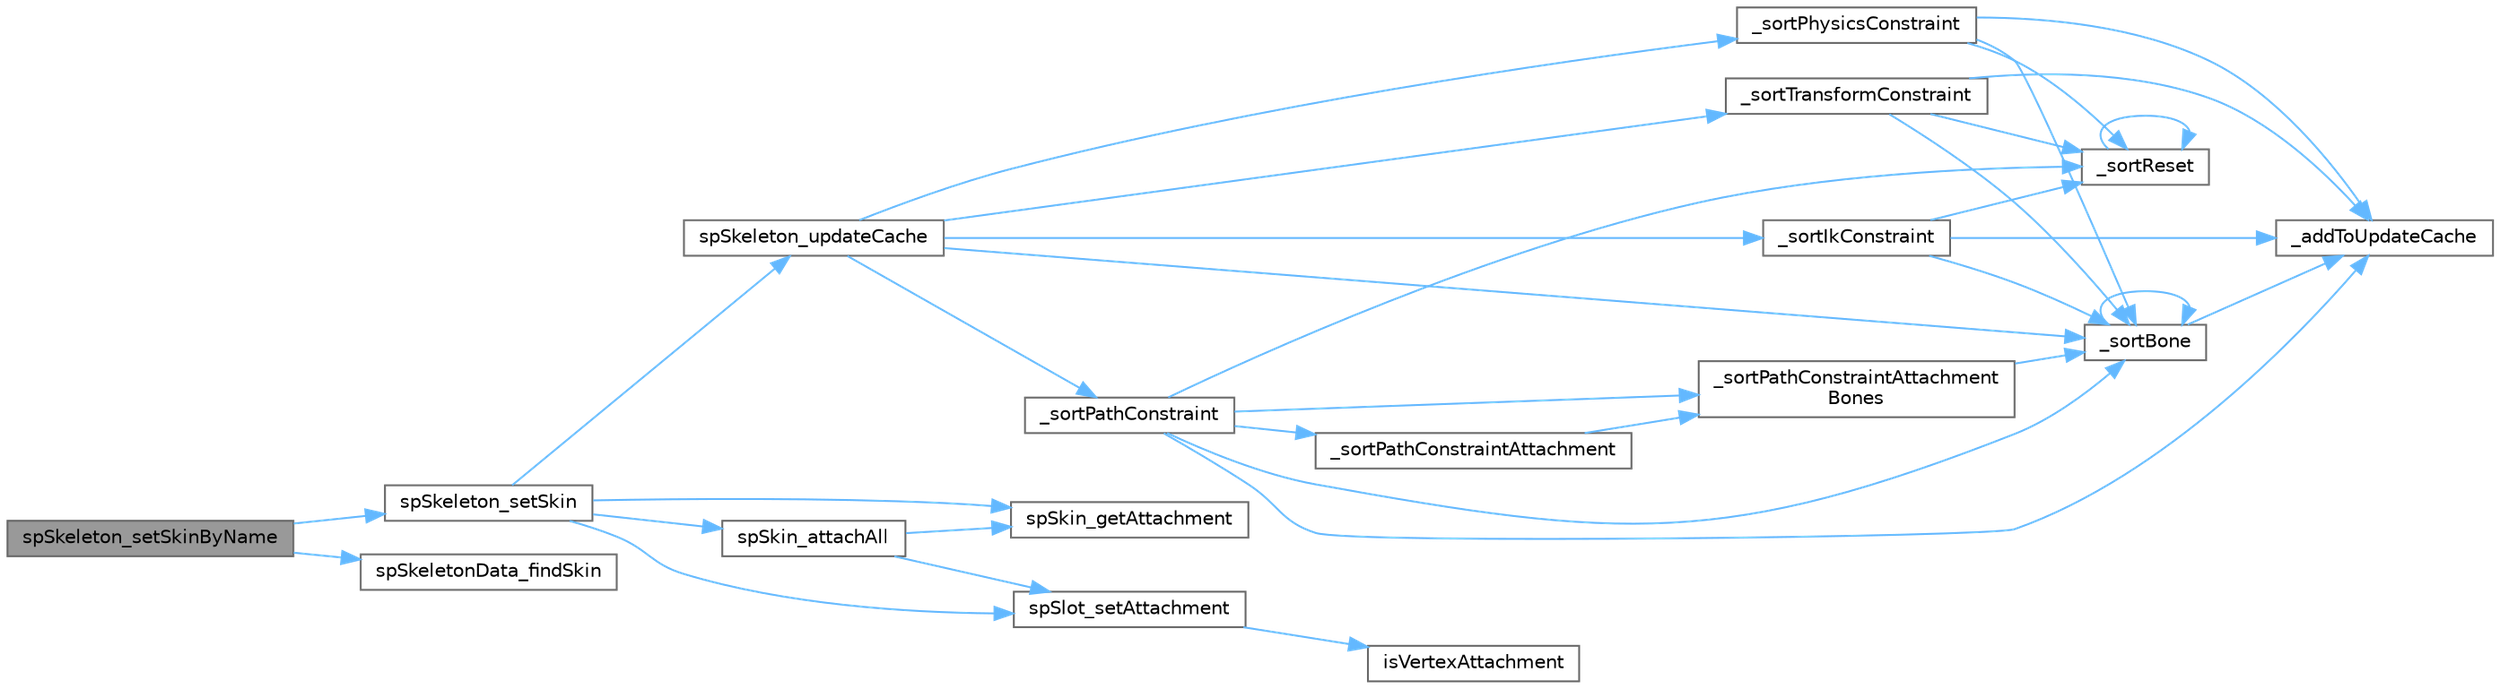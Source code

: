 digraph "spSkeleton_setSkinByName"
{
 // LATEX_PDF_SIZE
  bgcolor="transparent";
  edge [fontname=Helvetica,fontsize=10,labelfontname=Helvetica,labelfontsize=10];
  node [fontname=Helvetica,fontsize=10,shape=box,height=0.2,width=0.4];
  rankdir="LR";
  Node1 [id="Node000001",label="spSkeleton_setSkinByName",height=0.2,width=0.4,color="gray40", fillcolor="grey60", style="filled", fontcolor="black",tooltip=" "];
  Node1 -> Node2 [id="edge34_Node000001_Node000002",color="steelblue1",style="solid",tooltip=" "];
  Node2 [id="Node000002",label="spSkeleton_setSkin",height=0.2,width=0.4,color="grey40", fillcolor="white", style="filled",URL="$_skeleton_8c.html#a6f848c769e961587f53d0aa8122f0f18",tooltip=" "];
  Node2 -> Node3 [id="edge35_Node000002_Node000003",color="steelblue1",style="solid",tooltip=" "];
  Node3 [id="Node000003",label="spSkeleton_updateCache",height=0.2,width=0.4,color="grey40", fillcolor="white", style="filled",URL="$_skeleton_8c.html#a62e01f12f86149c4fed351f27e022c76",tooltip=" "];
  Node3 -> Node4 [id="edge36_Node000003_Node000004",color="steelblue1",style="solid",tooltip=" "];
  Node4 [id="Node000004",label="_sortBone",height=0.2,width=0.4,color="grey40", fillcolor="white", style="filled",URL="$_skeleton_8c.html#a68cc4fe76afa567c2956d4859c32f49b",tooltip=" "];
  Node4 -> Node5 [id="edge37_Node000004_Node000005",color="steelblue1",style="solid",tooltip=" "];
  Node5 [id="Node000005",label="_addToUpdateCache",height=0.2,width=0.4,color="grey40", fillcolor="white", style="filled",URL="$_skeleton_8c.html#a7d8c369b6231042d5c923f23913a5637",tooltip=" "];
  Node4 -> Node4 [id="edge38_Node000004_Node000004",color="steelblue1",style="solid",tooltip=" "];
  Node3 -> Node6 [id="edge39_Node000003_Node000006",color="steelblue1",style="solid",tooltip=" "];
  Node6 [id="Node000006",label="_sortIkConstraint",height=0.2,width=0.4,color="grey40", fillcolor="white", style="filled",URL="$_skeleton_8c.html#a17ee50de60bc44d9def73f0de26ae174",tooltip=" "];
  Node6 -> Node5 [id="edge40_Node000006_Node000005",color="steelblue1",style="solid",tooltip=" "];
  Node6 -> Node4 [id="edge41_Node000006_Node000004",color="steelblue1",style="solid",tooltip=" "];
  Node6 -> Node7 [id="edge42_Node000006_Node000007",color="steelblue1",style="solid",tooltip=" "];
  Node7 [id="Node000007",label="_sortReset",height=0.2,width=0.4,color="grey40", fillcolor="white", style="filled",URL="$_skeleton_8c.html#ae3c0828ee8ae0407606eaece386293cf",tooltip=" "];
  Node7 -> Node7 [id="edge43_Node000007_Node000007",color="steelblue1",style="solid",tooltip=" "];
  Node3 -> Node8 [id="edge44_Node000003_Node000008",color="steelblue1",style="solid",tooltip=" "];
  Node8 [id="Node000008",label="_sortPathConstraint",height=0.2,width=0.4,color="grey40", fillcolor="white", style="filled",URL="$_skeleton_8c.html#a572baa744a09474a96385986f83f36c6",tooltip=" "];
  Node8 -> Node5 [id="edge45_Node000008_Node000005",color="steelblue1",style="solid",tooltip=" "];
  Node8 -> Node4 [id="edge46_Node000008_Node000004",color="steelblue1",style="solid",tooltip=" "];
  Node8 -> Node9 [id="edge47_Node000008_Node000009",color="steelblue1",style="solid",tooltip=" "];
  Node9 [id="Node000009",label="_sortPathConstraintAttachment",height=0.2,width=0.4,color="grey40", fillcolor="white", style="filled",URL="$_skeleton_8c.html#a46b640fcd27f21c32fe1deff8de5996e",tooltip=" "];
  Node9 -> Node10 [id="edge48_Node000009_Node000010",color="steelblue1",style="solid",tooltip=" "];
  Node10 [id="Node000010",label="_sortPathConstraintAttachment\lBones",height=0.2,width=0.4,color="grey40", fillcolor="white", style="filled",URL="$_skeleton_8c.html#a5395fa51d345e95fb3727ad9e94ab66c",tooltip=" "];
  Node10 -> Node4 [id="edge49_Node000010_Node000004",color="steelblue1",style="solid",tooltip=" "];
  Node8 -> Node10 [id="edge50_Node000008_Node000010",color="steelblue1",style="solid",tooltip=" "];
  Node8 -> Node7 [id="edge51_Node000008_Node000007",color="steelblue1",style="solid",tooltip=" "];
  Node3 -> Node11 [id="edge52_Node000003_Node000011",color="steelblue1",style="solid",tooltip=" "];
  Node11 [id="Node000011",label="_sortPhysicsConstraint",height=0.2,width=0.4,color="grey40", fillcolor="white", style="filled",URL="$_skeleton_8c.html#a3f06bb80e7946b226b41ceb1d642ed45",tooltip=" "];
  Node11 -> Node5 [id="edge53_Node000011_Node000005",color="steelblue1",style="solid",tooltip=" "];
  Node11 -> Node4 [id="edge54_Node000011_Node000004",color="steelblue1",style="solid",tooltip=" "];
  Node11 -> Node7 [id="edge55_Node000011_Node000007",color="steelblue1",style="solid",tooltip=" "];
  Node3 -> Node12 [id="edge56_Node000003_Node000012",color="steelblue1",style="solid",tooltip=" "];
  Node12 [id="Node000012",label="_sortTransformConstraint",height=0.2,width=0.4,color="grey40", fillcolor="white", style="filled",URL="$_skeleton_8c.html#a4c23aa12acfe10acb73c31ec21d5f960",tooltip=" "];
  Node12 -> Node5 [id="edge57_Node000012_Node000005",color="steelblue1",style="solid",tooltip=" "];
  Node12 -> Node4 [id="edge58_Node000012_Node000004",color="steelblue1",style="solid",tooltip=" "];
  Node12 -> Node7 [id="edge59_Node000012_Node000007",color="steelblue1",style="solid",tooltip=" "];
  Node2 -> Node13 [id="edge60_Node000002_Node000013",color="steelblue1",style="solid",tooltip=" "];
  Node13 [id="Node000013",label="spSkin_attachAll",height=0.2,width=0.4,color="grey40", fillcolor="white", style="filled",URL="$_skin_8c.html#a3699ffada3ca2fce5cf12758cf52fa9b",tooltip=" "];
  Node13 -> Node14 [id="edge61_Node000013_Node000014",color="steelblue1",style="solid",tooltip=" "];
  Node14 [id="Node000014",label="spSkin_getAttachment",height=0.2,width=0.4,color="grey40", fillcolor="white", style="filled",URL="$_skin_8c.html#ac997acb956b1c876912cd56c0fb9ed95",tooltip=" "];
  Node13 -> Node15 [id="edge62_Node000013_Node000015",color="steelblue1",style="solid",tooltip=" "];
  Node15 [id="Node000015",label="spSlot_setAttachment",height=0.2,width=0.4,color="grey40", fillcolor="white", style="filled",URL="$_slot_8c.html#a56d5b092e9d5418595813cec61d447cc",tooltip=" "];
  Node15 -> Node16 [id="edge63_Node000015_Node000016",color="steelblue1",style="solid",tooltip=" "];
  Node16 [id="Node000016",label="isVertexAttachment",height=0.2,width=0.4,color="grey40", fillcolor="white", style="filled",URL="$_slot_8c.html#a2e0f6babd6f2c1a34cddf0efc3a6c240",tooltip=" "];
  Node2 -> Node14 [id="edge64_Node000002_Node000014",color="steelblue1",style="solid",tooltip=" "];
  Node2 -> Node15 [id="edge65_Node000002_Node000015",color="steelblue1",style="solid",tooltip=" "];
  Node1 -> Node17 [id="edge66_Node000001_Node000017",color="steelblue1",style="solid",tooltip=" "];
  Node17 [id="Node000017",label="spSkeletonData_findSkin",height=0.2,width=0.4,color="grey40", fillcolor="white", style="filled",URL="$_skeleton_data_8c.html#a3490ef96678fe9fed0556ae1a360cb6a",tooltip=" "];
}

